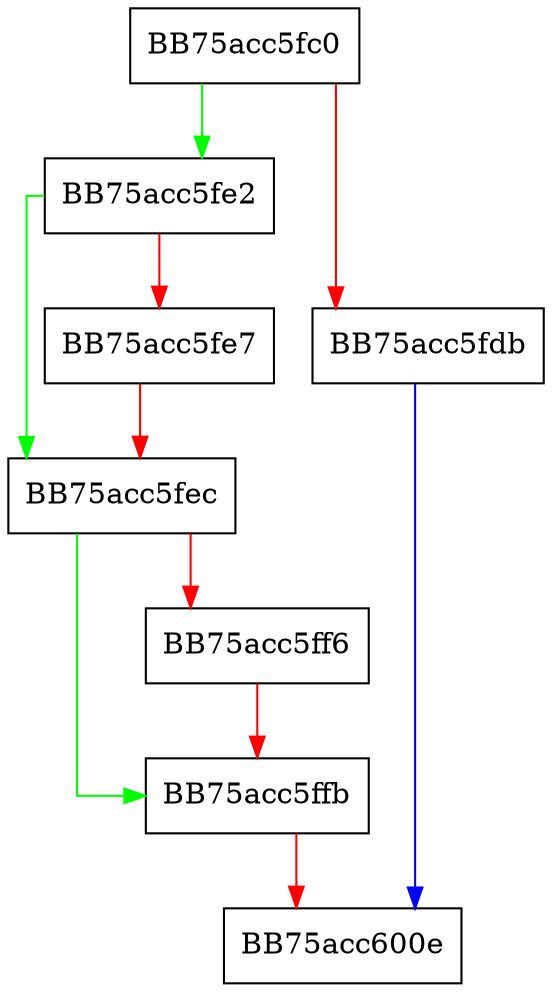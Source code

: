 digraph Enumerate {
  node [shape="box"];
  graph [splines=ortho];
  BB75acc5fc0 -> BB75acc5fe2 [color="green"];
  BB75acc5fc0 -> BB75acc5fdb [color="red"];
  BB75acc5fdb -> BB75acc600e [color="blue"];
  BB75acc5fe2 -> BB75acc5fec [color="green"];
  BB75acc5fe2 -> BB75acc5fe7 [color="red"];
  BB75acc5fe7 -> BB75acc5fec [color="red"];
  BB75acc5fec -> BB75acc5ffb [color="green"];
  BB75acc5fec -> BB75acc5ff6 [color="red"];
  BB75acc5ff6 -> BB75acc5ffb [color="red"];
  BB75acc5ffb -> BB75acc600e [color="red"];
}